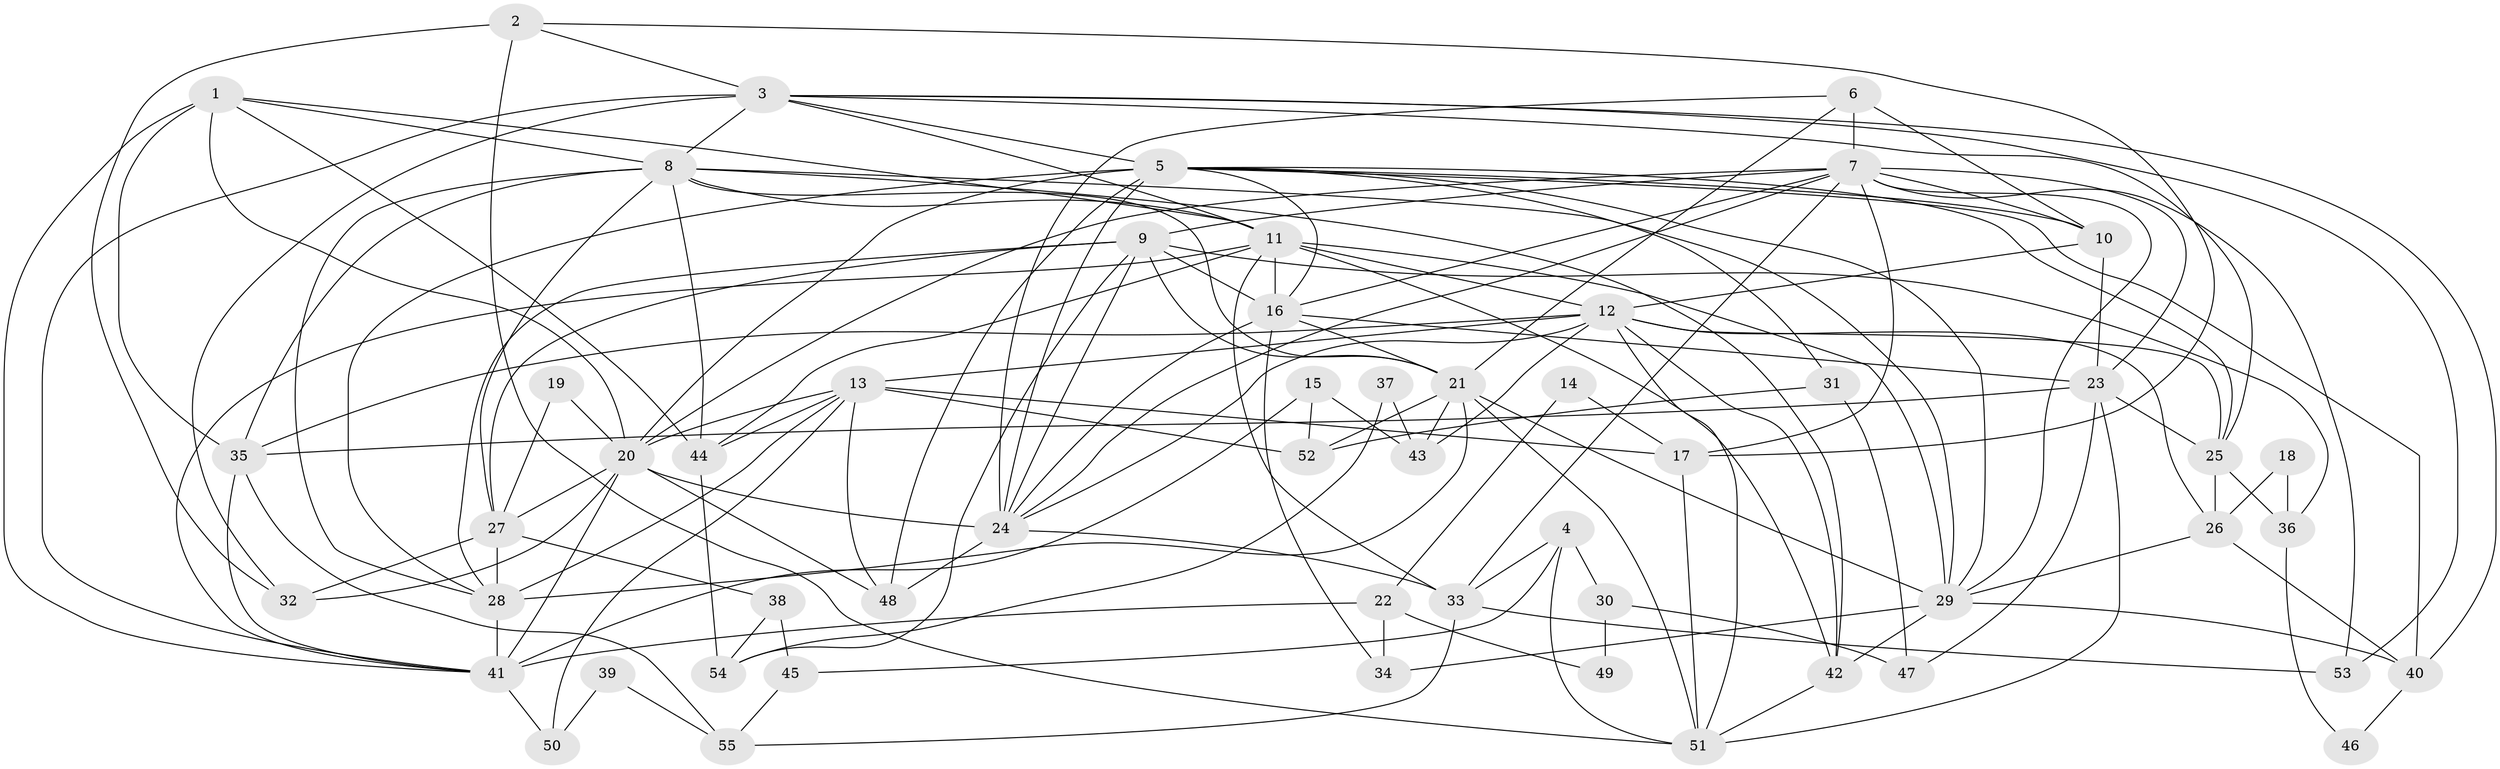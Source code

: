 // original degree distribution, {6: 0.11009174311926606, 4: 0.25688073394495414, 5: 0.1834862385321101, 2: 0.11009174311926606, 7: 0.027522935779816515, 3: 0.30275229357798167, 8: 0.009174311926605505}
// Generated by graph-tools (version 1.1) at 2025/36/03/09/25 02:36:02]
// undirected, 55 vertices, 149 edges
graph export_dot {
graph [start="1"]
  node [color=gray90,style=filled];
  1;
  2;
  3;
  4;
  5;
  6;
  7;
  8;
  9;
  10;
  11;
  12;
  13;
  14;
  15;
  16;
  17;
  18;
  19;
  20;
  21;
  22;
  23;
  24;
  25;
  26;
  27;
  28;
  29;
  30;
  31;
  32;
  33;
  34;
  35;
  36;
  37;
  38;
  39;
  40;
  41;
  42;
  43;
  44;
  45;
  46;
  47;
  48;
  49;
  50;
  51;
  52;
  53;
  54;
  55;
  1 -- 8 [weight=2.0];
  1 -- 11 [weight=1.0];
  1 -- 20 [weight=1.0];
  1 -- 35 [weight=1.0];
  1 -- 41 [weight=1.0];
  1 -- 44 [weight=1.0];
  2 -- 3 [weight=1.0];
  2 -- 17 [weight=1.0];
  2 -- 32 [weight=1.0];
  2 -- 51 [weight=1.0];
  3 -- 5 [weight=2.0];
  3 -- 8 [weight=1.0];
  3 -- 11 [weight=1.0];
  3 -- 25 [weight=1.0];
  3 -- 32 [weight=2.0];
  3 -- 40 [weight=1.0];
  3 -- 41 [weight=1.0];
  3 -- 53 [weight=1.0];
  4 -- 30 [weight=1.0];
  4 -- 33 [weight=1.0];
  4 -- 45 [weight=1.0];
  4 -- 51 [weight=1.0];
  5 -- 10 [weight=1.0];
  5 -- 16 [weight=1.0];
  5 -- 20 [weight=1.0];
  5 -- 24 [weight=2.0];
  5 -- 25 [weight=2.0];
  5 -- 28 [weight=1.0];
  5 -- 29 [weight=1.0];
  5 -- 31 [weight=1.0];
  5 -- 40 [weight=1.0];
  5 -- 48 [weight=1.0];
  6 -- 7 [weight=1.0];
  6 -- 10 [weight=2.0];
  6 -- 21 [weight=1.0];
  6 -- 24 [weight=1.0];
  7 -- 9 [weight=2.0];
  7 -- 10 [weight=1.0];
  7 -- 16 [weight=1.0];
  7 -- 17 [weight=1.0];
  7 -- 20 [weight=1.0];
  7 -- 23 [weight=1.0];
  7 -- 24 [weight=1.0];
  7 -- 29 [weight=1.0];
  7 -- 33 [weight=1.0];
  7 -- 53 [weight=1.0];
  8 -- 11 [weight=1.0];
  8 -- 21 [weight=1.0];
  8 -- 27 [weight=1.0];
  8 -- 28 [weight=1.0];
  8 -- 29 [weight=1.0];
  8 -- 35 [weight=1.0];
  8 -- 42 [weight=2.0];
  8 -- 44 [weight=1.0];
  9 -- 16 [weight=1.0];
  9 -- 21 [weight=1.0];
  9 -- 24 [weight=1.0];
  9 -- 27 [weight=1.0];
  9 -- 28 [weight=1.0];
  9 -- 36 [weight=1.0];
  9 -- 54 [weight=1.0];
  10 -- 12 [weight=1.0];
  10 -- 23 [weight=1.0];
  11 -- 12 [weight=1.0];
  11 -- 16 [weight=2.0];
  11 -- 29 [weight=2.0];
  11 -- 33 [weight=1.0];
  11 -- 41 [weight=1.0];
  11 -- 42 [weight=1.0];
  11 -- 44 [weight=1.0];
  12 -- 13 [weight=1.0];
  12 -- 24 [weight=1.0];
  12 -- 25 [weight=1.0];
  12 -- 26 [weight=1.0];
  12 -- 35 [weight=1.0];
  12 -- 42 [weight=1.0];
  12 -- 43 [weight=1.0];
  12 -- 51 [weight=1.0];
  13 -- 17 [weight=1.0];
  13 -- 20 [weight=1.0];
  13 -- 28 [weight=1.0];
  13 -- 44 [weight=1.0];
  13 -- 48 [weight=1.0];
  13 -- 50 [weight=1.0];
  13 -- 52 [weight=1.0];
  14 -- 17 [weight=1.0];
  14 -- 22 [weight=1.0];
  15 -- 41 [weight=1.0];
  15 -- 43 [weight=1.0];
  15 -- 52 [weight=1.0];
  16 -- 21 [weight=1.0];
  16 -- 23 [weight=1.0];
  16 -- 24 [weight=1.0];
  16 -- 34 [weight=1.0];
  17 -- 51 [weight=1.0];
  18 -- 26 [weight=1.0];
  18 -- 36 [weight=1.0];
  19 -- 20 [weight=1.0];
  19 -- 27 [weight=2.0];
  20 -- 24 [weight=2.0];
  20 -- 27 [weight=1.0];
  20 -- 32 [weight=1.0];
  20 -- 41 [weight=1.0];
  20 -- 48 [weight=1.0];
  21 -- 28 [weight=1.0];
  21 -- 29 [weight=1.0];
  21 -- 43 [weight=1.0];
  21 -- 51 [weight=1.0];
  21 -- 52 [weight=1.0];
  22 -- 34 [weight=1.0];
  22 -- 41 [weight=2.0];
  22 -- 49 [weight=1.0];
  23 -- 25 [weight=1.0];
  23 -- 35 [weight=1.0];
  23 -- 47 [weight=1.0];
  23 -- 51 [weight=1.0];
  24 -- 33 [weight=1.0];
  24 -- 48 [weight=1.0];
  25 -- 26 [weight=1.0];
  25 -- 36 [weight=1.0];
  26 -- 29 [weight=1.0];
  26 -- 40 [weight=1.0];
  27 -- 28 [weight=2.0];
  27 -- 32 [weight=1.0];
  27 -- 38 [weight=1.0];
  28 -- 41 [weight=1.0];
  29 -- 34 [weight=1.0];
  29 -- 40 [weight=1.0];
  29 -- 42 [weight=2.0];
  30 -- 47 [weight=1.0];
  30 -- 49 [weight=1.0];
  31 -- 47 [weight=1.0];
  31 -- 52 [weight=1.0];
  33 -- 53 [weight=1.0];
  33 -- 55 [weight=1.0];
  35 -- 41 [weight=1.0];
  35 -- 55 [weight=1.0];
  36 -- 46 [weight=1.0];
  37 -- 43 [weight=1.0];
  37 -- 54 [weight=1.0];
  38 -- 45 [weight=1.0];
  38 -- 54 [weight=1.0];
  39 -- 50 [weight=1.0];
  39 -- 55 [weight=1.0];
  40 -- 46 [weight=1.0];
  41 -- 50 [weight=1.0];
  42 -- 51 [weight=1.0];
  44 -- 54 [weight=1.0];
  45 -- 55 [weight=1.0];
}
